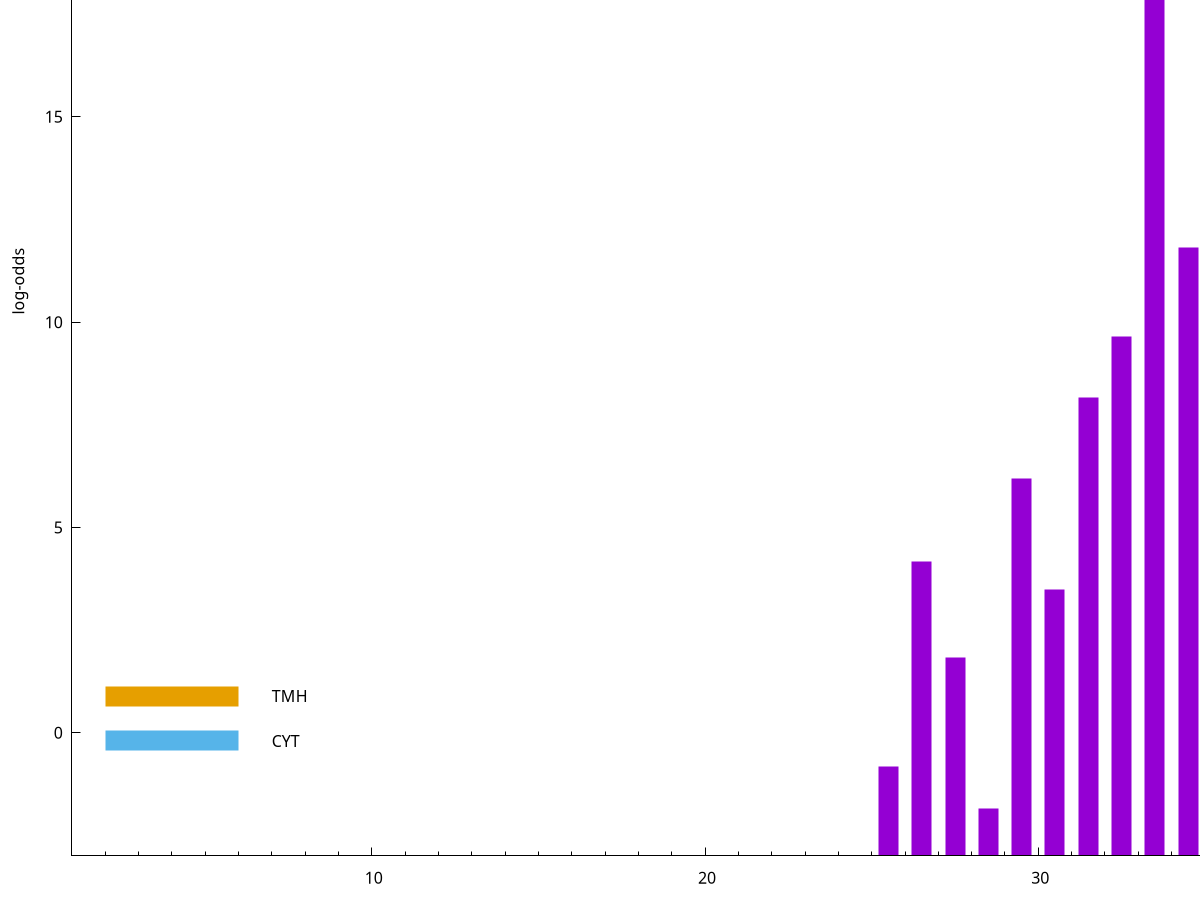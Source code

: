 set title "LipoP predictions for SRR5666573.gff"
set size 2., 1.4
set xrange [1:70] 
set mxtics 10
set yrange [-3:25]
set y2range [0:28]
set ylabel "log-odds"
set term postscript eps color solid "Helvetica" 30
set output "SRR5666573.gff8.eps"
set arrow from 2,19.7822 to 6,19.7822 nohead lt 1 lw 20
set label "SpI" at 7,19.7822
set arrow from 2,0.893916 to 6,0.893916 nohead lt 4 lw 20
set label "TMH" at 7,0.893916
set arrow from 2,-0.200913 to 6,-0.200913 nohead lt 3 lw 20
set label "CYT" at 7,-0.200913
set arrow from 2,19.7822 to 6,19.7822 nohead lt 1 lw 20
set label "SpI" at 7,19.7822
# NOTE: The scores below are the log-odds scores with the threshold
# NOTE: subtracted (a hack to make gnuplot make the histogram all
# NOTE: look nice).
plot "-" axes x1y2 title "" with impulses lt 1 lw 20
33.500000 22.773600
34.500000 14.810000
32.500000 12.655780
35.500000 11.731960
31.500000 11.166870
36.500000 9.555850
29.500000 9.197720
26.500000 7.172200
30.500000 6.485150
27.500000 4.831200
25.500000 2.170799
28.500000 1.157280
e
exit
